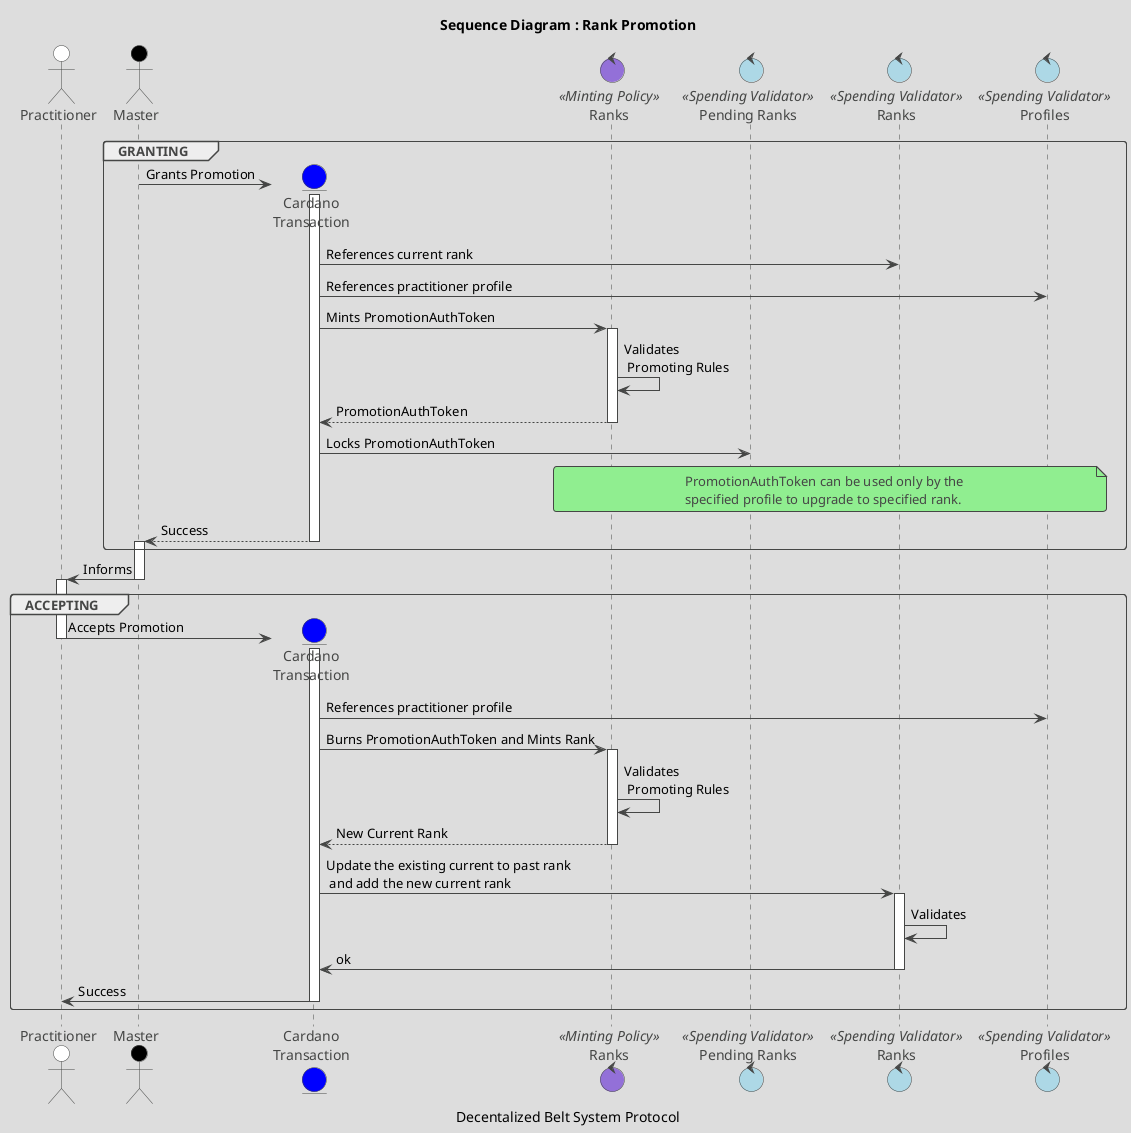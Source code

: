 @startuml RankPromotion

title: Sequence Diagram : Rank Promotion
caption: Decentalized Belt System Protocol 

!theme toy


skinparam control<< Spending Validator >>  {
    BackgroundColor LightBlue
}
skinparam control<< Minting Policy >>    {
    BackgroundColor MediumPurple
}

actor Practitioner #white 
actor Master #black
entity Cardano as "Cardano\nTransaction" #blue
control RankMP as "Ranks" << Minting Policy >> 
control PendingRanksV as "Pending Ranks" << Spending Validator >>
control RanksV as "Ranks" << Spending Validator >>
control ProfilesV as "Profiles" << Spending Validator >>


group GRANTING
    create Cardano
    Master -> Cardano ++: Grants Promotion
    Cardano -> RanksV : References current rank
    Cardano -> ProfilesV : References practitioner profile
    Cardano -> RankMP ++ : Mints PromotionAuthToken
    RankMP -> RankMP : Validates\n Promoting Rules
    RankMP --> Cardano --:  PromotionAuthToken
    Cardano -> PendingRanksV   : Locks PromotionAuthToken
    note over RankMP, ProfilesV
        PromotionAuthToken can be used only by the
        specified profile to upgrade to specified rank. 
    end note
    Cardano --> Master --++ : Success
end group

Master -> Practitioner --++ : Informs

group ACCEPTING
    create Cardano
    Practitioner -> Cardano --++ : Accepts Promotion
    Cardano -> ProfilesV : References practitioner profile
    Cardano -> RankMP ++ : Burns PromotionAuthToken and Mints Rank
    RankMP -> RankMP : Validates\n Promoting Rules
    RankMP --> Cardano --: New Current Rank
    Cardano -> RanksV ++ : Update the existing current to past rank \n and add the new current rank
    RanksV -> RanksV  : Validates
    RanksV -> Cardano --  : ok
    Cardano -> Practitioner --  : Success
end group

@enduml